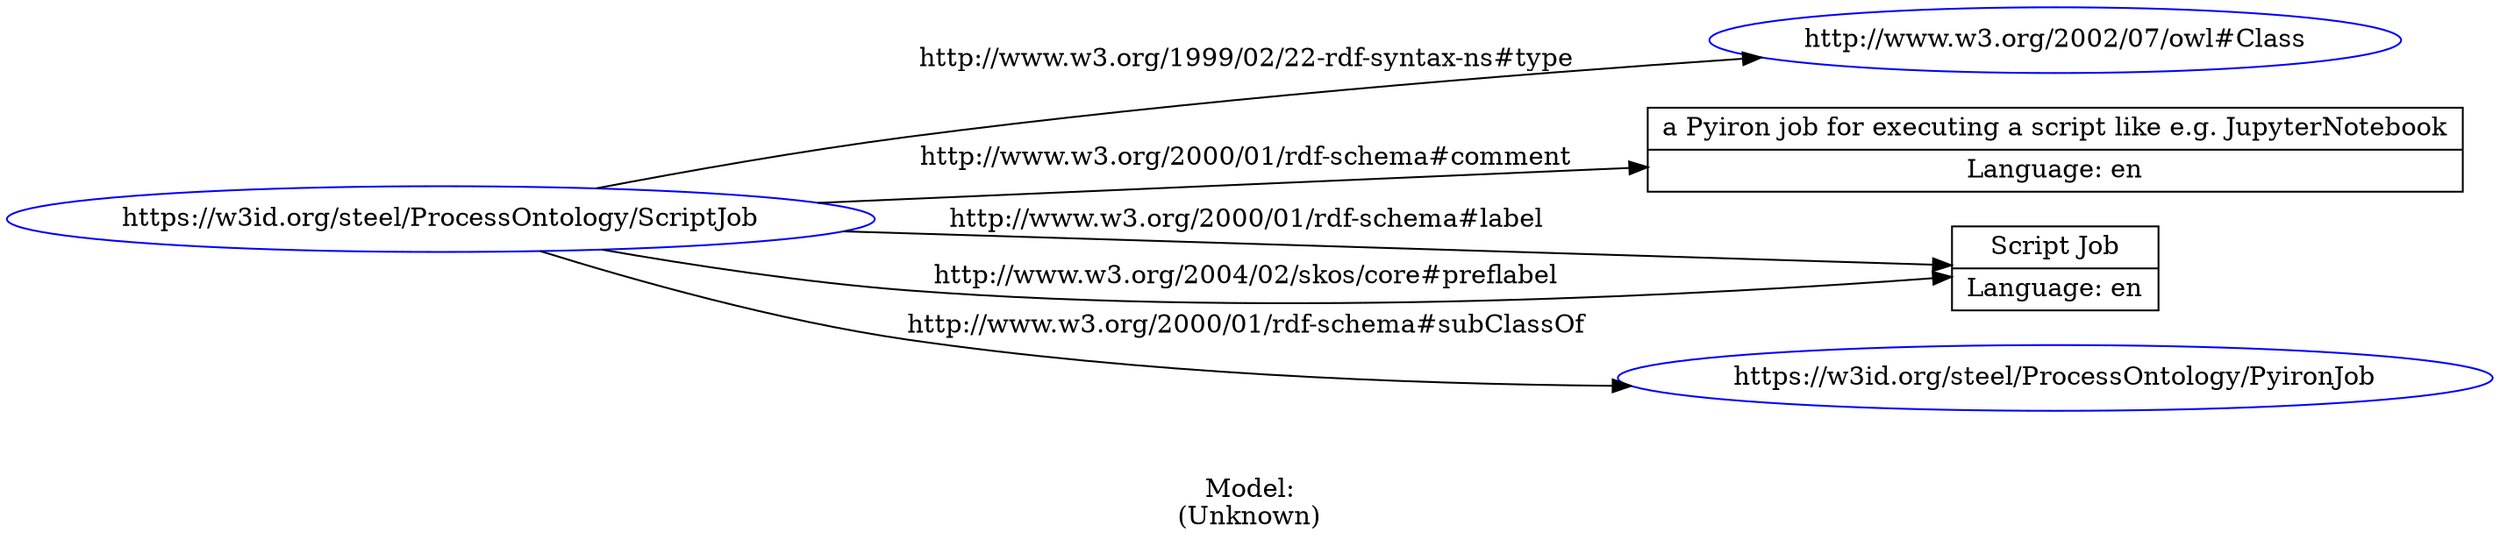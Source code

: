 digraph {
	rankdir = LR;
	charset="utf-8";

	"Rhttps://w3id.org/steel/ProcessOntology/ScriptJob" -> "Rhttp://www.w3.org/2002/07/owl#Class" [ label="http://www.w3.org/1999/02/22-rdf-syntax-ns#type" ];
	"Rhttps://w3id.org/steel/ProcessOntology/ScriptJob" -> "La Pyiron job for executing a script like e.g. JupyterNotebook|Language: en" [ label="http://www.w3.org/2000/01/rdf-schema#comment" ];
	"Rhttps://w3id.org/steel/ProcessOntology/ScriptJob" -> "LScript Job|Language: en" [ label="http://www.w3.org/2000/01/rdf-schema#label" ];
	"Rhttps://w3id.org/steel/ProcessOntology/ScriptJob" -> "Rhttps://w3id.org/steel/ProcessOntology/PyironJob" [ label="http://www.w3.org/2000/01/rdf-schema#subClassOf" ];
	"Rhttps://w3id.org/steel/ProcessOntology/ScriptJob" -> "LScript Job|Language: en" [ label="http://www.w3.org/2004/02/skos/core#preflabel" ];

	// Resources
	"Rhttps://w3id.org/steel/ProcessOntology/ScriptJob" [ label="https://w3id.org/steel/ProcessOntology/ScriptJob", shape = ellipse, color = blue ];
	"Rhttp://www.w3.org/2002/07/owl#Class" [ label="http://www.w3.org/2002/07/owl#Class", shape = ellipse, color = blue ];
	"Rhttps://w3id.org/steel/ProcessOntology/PyironJob" [ label="https://w3id.org/steel/ProcessOntology/PyironJob", shape = ellipse, color = blue ];

	// Anonymous nodes

	// Literals
	"La Pyiron job for executing a script like e.g. JupyterNotebook|Language: en" [ label="a Pyiron job for executing a script like e.g. JupyterNotebook|Language: en", shape = record ];
	"LScript Job|Language: en" [ label="Script Job|Language: en", shape = record ];

	label="\n\nModel:\n(Unknown)";
}
